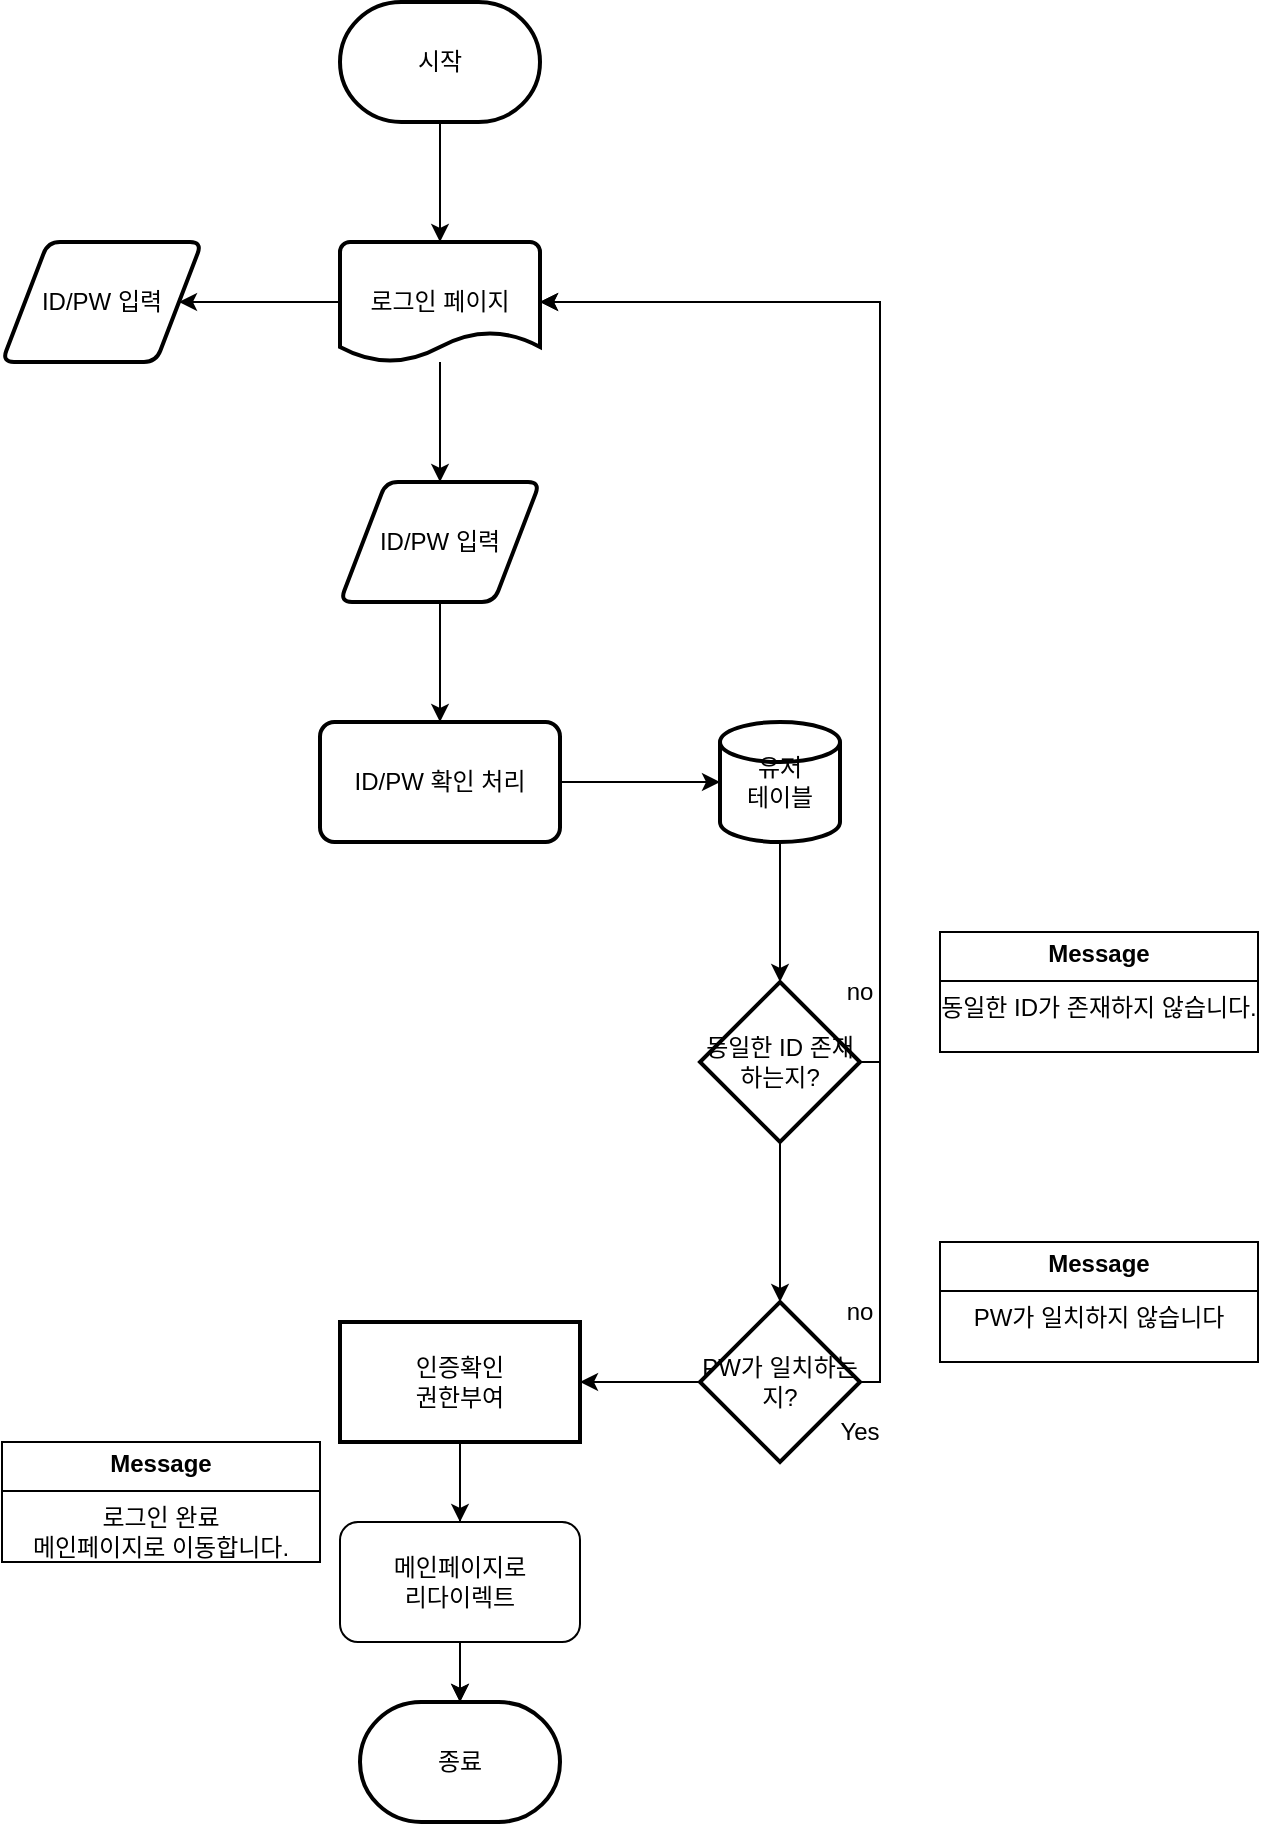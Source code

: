 <mxfile version="27.0.9">
  <diagram name="페이지-1" id="xTpzzpdaYvWPl7QUQeEW">
    <mxGraphModel dx="1090" dy="833" grid="1" gridSize="10" guides="1" tooltips="1" connect="1" arrows="1" fold="1" page="1" pageScale="1" pageWidth="827" pageHeight="1169" math="0" shadow="0">
      <root>
        <mxCell id="0" />
        <mxCell id="1" parent="0" />
        <mxCell id="iJ3wS7fIEsw8kdvBRVX3-1" style="edgeStyle=orthogonalEdgeStyle;rounded=0;orthogonalLoop=1;jettySize=auto;html=1;exitX=0.5;exitY=1;exitDx=0;exitDy=0;exitPerimeter=0;" edge="1" parent="1" source="iJ3wS7fIEsw8kdvBRVX3-2" target="iJ3wS7fIEsw8kdvBRVX3-4">
          <mxGeometry relative="1" as="geometry">
            <mxPoint x="499" y="440" as="targetPoint" />
          </mxGeometry>
        </mxCell>
        <mxCell id="iJ3wS7fIEsw8kdvBRVX3-2" value="시작" style="strokeWidth=2;html=1;shape=mxgraph.flowchart.terminator;whiteSpace=wrap;" vertex="1" parent="1">
          <mxGeometry x="449" y="330" width="100" height="60" as="geometry" />
        </mxCell>
        <mxCell id="iJ3wS7fIEsw8kdvBRVX3-3" value="" style="edgeStyle=orthogonalEdgeStyle;rounded=0;orthogonalLoop=1;jettySize=auto;html=1;" edge="1" parent="1" source="iJ3wS7fIEsw8kdvBRVX3-4" target="iJ3wS7fIEsw8kdvBRVX3-6">
          <mxGeometry relative="1" as="geometry" />
        </mxCell>
        <mxCell id="iJ3wS7fIEsw8kdvBRVX3-30" value="" style="edgeStyle=orthogonalEdgeStyle;rounded=0;orthogonalLoop=1;jettySize=auto;html=1;" edge="1" parent="1" source="iJ3wS7fIEsw8kdvBRVX3-4" target="iJ3wS7fIEsw8kdvBRVX3-29">
          <mxGeometry relative="1" as="geometry" />
        </mxCell>
        <mxCell id="iJ3wS7fIEsw8kdvBRVX3-4" value="로그인 페이지" style="strokeWidth=2;html=1;shape=mxgraph.flowchart.document2;whiteSpace=wrap;size=0.25;" vertex="1" parent="1">
          <mxGeometry x="449" y="450" width="100" height="60" as="geometry" />
        </mxCell>
        <mxCell id="iJ3wS7fIEsw8kdvBRVX3-5" value="" style="edgeStyle=orthogonalEdgeStyle;rounded=0;orthogonalLoop=1;jettySize=auto;html=1;" edge="1" parent="1" source="iJ3wS7fIEsw8kdvBRVX3-6" target="iJ3wS7fIEsw8kdvBRVX3-8">
          <mxGeometry relative="1" as="geometry" />
        </mxCell>
        <mxCell id="iJ3wS7fIEsw8kdvBRVX3-6" value="ID/PW 입력" style="shape=parallelogram;html=1;strokeWidth=2;perimeter=parallelogramPerimeter;whiteSpace=wrap;rounded=1;arcSize=12;size=0.23;" vertex="1" parent="1">
          <mxGeometry x="449" y="570" width="100" height="60" as="geometry" />
        </mxCell>
        <mxCell id="iJ3wS7fIEsw8kdvBRVX3-7" value="" style="edgeStyle=orthogonalEdgeStyle;rounded=0;orthogonalLoop=1;jettySize=auto;html=1;" edge="1" parent="1" source="iJ3wS7fIEsw8kdvBRVX3-8" target="iJ3wS7fIEsw8kdvBRVX3-10">
          <mxGeometry relative="1" as="geometry" />
        </mxCell>
        <mxCell id="iJ3wS7fIEsw8kdvBRVX3-8" value="ID/PW 확인 처리" style="whiteSpace=wrap;html=1;strokeWidth=2;rounded=1;arcSize=12;" vertex="1" parent="1">
          <mxGeometry x="439" y="690" width="120" height="60" as="geometry" />
        </mxCell>
        <mxCell id="iJ3wS7fIEsw8kdvBRVX3-9" value="" style="edgeStyle=orthogonalEdgeStyle;rounded=0;orthogonalLoop=1;jettySize=auto;html=1;" edge="1" parent="1" source="iJ3wS7fIEsw8kdvBRVX3-10" target="iJ3wS7fIEsw8kdvBRVX3-12">
          <mxGeometry relative="1" as="geometry" />
        </mxCell>
        <mxCell id="iJ3wS7fIEsw8kdvBRVX3-10" value="유저&lt;div&gt;테이블&lt;/div&gt;" style="strokeWidth=2;html=1;shape=mxgraph.flowchart.database;whiteSpace=wrap;" vertex="1" parent="1">
          <mxGeometry x="639" y="690" width="60" height="60" as="geometry" />
        </mxCell>
        <mxCell id="iJ3wS7fIEsw8kdvBRVX3-11" value="" style="edgeStyle=orthogonalEdgeStyle;rounded=0;orthogonalLoop=1;jettySize=auto;html=1;" edge="1" parent="1" source="iJ3wS7fIEsw8kdvBRVX3-12" target="iJ3wS7fIEsw8kdvBRVX3-19">
          <mxGeometry relative="1" as="geometry" />
        </mxCell>
        <mxCell id="iJ3wS7fIEsw8kdvBRVX3-12" value="동일한 ID 존재하는지?" style="rhombus;whiteSpace=wrap;html=1;strokeWidth=2;" vertex="1" parent="1">
          <mxGeometry x="629" y="820" width="80" height="80" as="geometry" />
        </mxCell>
        <mxCell id="iJ3wS7fIEsw8kdvBRVX3-13" value="" style="endArrow=classic;html=1;rounded=0;exitX=1;exitY=0.5;exitDx=0;exitDy=0;entryX=1;entryY=0.5;entryDx=0;entryDy=0;entryPerimeter=0;edgeStyle=orthogonalEdgeStyle;" edge="1" parent="1" source="iJ3wS7fIEsw8kdvBRVX3-12" target="iJ3wS7fIEsw8kdvBRVX3-4">
          <mxGeometry width="50" height="50" relative="1" as="geometry">
            <mxPoint x="249" y="730" as="sourcePoint" />
            <mxPoint x="299" y="680" as="targetPoint" />
          </mxGeometry>
        </mxCell>
        <mxCell id="iJ3wS7fIEsw8kdvBRVX3-14" value="Yes" style="text;html=1;align=center;verticalAlign=middle;whiteSpace=wrap;rounded=0;" vertex="1" parent="1">
          <mxGeometry x="679" y="1030" width="60" height="30" as="geometry" />
        </mxCell>
        <mxCell id="iJ3wS7fIEsw8kdvBRVX3-15" value="no" style="text;html=1;align=center;verticalAlign=middle;whiteSpace=wrap;rounded=0;" vertex="1" parent="1">
          <mxGeometry x="679" y="810" width="60" height="30" as="geometry" />
        </mxCell>
        <mxCell id="iJ3wS7fIEsw8kdvBRVX3-16" value="&lt;p style=&quot;margin: 4px 0px 0px;&quot;&gt;&lt;b&gt;Message&lt;/b&gt;&lt;/p&gt;&lt;hr size=&quot;1&quot; style=&quot;border-style:solid;&quot;&gt;&lt;div style=&quot;height: 2px;&quot;&gt;동일한 ID가 존재하지 않습니다.&lt;/div&gt;" style="verticalAlign=top;align=center;overflow=fill;html=1;whiteSpace=wrap;" vertex="1" parent="1">
          <mxGeometry x="749" y="795" width="159" height="60" as="geometry" />
        </mxCell>
        <mxCell id="iJ3wS7fIEsw8kdvBRVX3-17" value="&lt;p style=&quot;margin:0px;margin-top:4px;text-align:center;&quot;&gt;&lt;b&gt;Message&lt;/b&gt;&lt;/p&gt;&lt;hr size=&quot;1&quot; style=&quot;border-style:solid;&quot;&gt;&lt;div style=&quot;text-align: center; height: 2px;&quot;&gt;PW가 일치하지 않습니다&lt;/div&gt;" style="verticalAlign=top;align=left;overflow=fill;html=1;whiteSpace=wrap;" vertex="1" parent="1">
          <mxGeometry x="749" y="950" width="159" height="60" as="geometry" />
        </mxCell>
        <mxCell id="iJ3wS7fIEsw8kdvBRVX3-18" value="" style="edgeStyle=orthogonalEdgeStyle;rounded=0;orthogonalLoop=1;jettySize=auto;html=1;" edge="1" parent="1" source="iJ3wS7fIEsw8kdvBRVX3-19" target="iJ3wS7fIEsw8kdvBRVX3-24">
          <mxGeometry relative="1" as="geometry" />
        </mxCell>
        <mxCell id="iJ3wS7fIEsw8kdvBRVX3-19" value="PW가 일치하는지?" style="rhombus;whiteSpace=wrap;html=1;strokeWidth=2;" vertex="1" parent="1">
          <mxGeometry x="629" y="980" width="80" height="80" as="geometry" />
        </mxCell>
        <mxCell id="iJ3wS7fIEsw8kdvBRVX3-20" value="" style="endArrow=classic;html=1;rounded=0;exitX=1;exitY=0.5;exitDx=0;exitDy=0;entryX=1;entryY=0.5;entryDx=0;entryDy=0;entryPerimeter=0;edgeStyle=orthogonalEdgeStyle;" edge="1" parent="1" source="iJ3wS7fIEsw8kdvBRVX3-19" target="iJ3wS7fIEsw8kdvBRVX3-4">
          <mxGeometry width="50" height="50" relative="1" as="geometry">
            <mxPoint x="899" y="1090" as="sourcePoint" />
            <mxPoint x="739" y="710" as="targetPoint" />
          </mxGeometry>
        </mxCell>
        <mxCell id="iJ3wS7fIEsw8kdvBRVX3-21" value="no" style="text;html=1;align=center;verticalAlign=middle;whiteSpace=wrap;rounded=0;" vertex="1" parent="1">
          <mxGeometry x="679" y="970" width="60" height="30" as="geometry" />
        </mxCell>
        <mxCell id="iJ3wS7fIEsw8kdvBRVX3-22" value="" style="edgeStyle=orthogonalEdgeStyle;rounded=0;orthogonalLoop=1;jettySize=auto;html=1;" edge="1" parent="1" source="iJ3wS7fIEsw8kdvBRVX3-24" target="iJ3wS7fIEsw8kdvBRVX3-25">
          <mxGeometry relative="1" as="geometry" />
        </mxCell>
        <mxCell id="iJ3wS7fIEsw8kdvBRVX3-23" value="" style="edgeStyle=orthogonalEdgeStyle;rounded=0;orthogonalLoop=1;jettySize=auto;html=1;" edge="1" parent="1" source="iJ3wS7fIEsw8kdvBRVX3-28" target="iJ3wS7fIEsw8kdvBRVX3-25">
          <mxGeometry relative="1" as="geometry" />
        </mxCell>
        <mxCell id="iJ3wS7fIEsw8kdvBRVX3-24" value="인증확인&lt;br&gt;권한부여" style="whiteSpace=wrap;html=1;strokeWidth=2;" vertex="1" parent="1">
          <mxGeometry x="449" y="990" width="120" height="60" as="geometry" />
        </mxCell>
        <mxCell id="iJ3wS7fIEsw8kdvBRVX3-25" value="종료" style="strokeWidth=2;html=1;shape=mxgraph.flowchart.terminator;whiteSpace=wrap;" vertex="1" parent="1">
          <mxGeometry x="459" y="1180" width="100" height="60" as="geometry" />
        </mxCell>
        <mxCell id="iJ3wS7fIEsw8kdvBRVX3-26" value="&lt;p style=&quot;margin:0px;margin-top:4px;text-align:center;&quot;&gt;&lt;b&gt;Message&lt;/b&gt;&lt;/p&gt;&lt;hr size=&quot;1&quot; style=&quot;border-style:solid;&quot;&gt;&lt;div style=&quot;text-align: center; height: 2px;&quot;&gt;로그인 완료&lt;br&gt;메인페이지로 이동합니다.&lt;/div&gt;" style="verticalAlign=top;align=left;overflow=fill;html=1;whiteSpace=wrap;" vertex="1" parent="1">
          <mxGeometry x="280" y="1050" width="159" height="60" as="geometry" />
        </mxCell>
        <mxCell id="iJ3wS7fIEsw8kdvBRVX3-27" value="" style="edgeStyle=orthogonalEdgeStyle;rounded=0;orthogonalLoop=1;jettySize=auto;html=1;" edge="1" parent="1" source="iJ3wS7fIEsw8kdvBRVX3-24" target="iJ3wS7fIEsw8kdvBRVX3-28">
          <mxGeometry relative="1" as="geometry">
            <mxPoint x="509" y="1050" as="sourcePoint" />
            <mxPoint x="509" y="1180" as="targetPoint" />
          </mxGeometry>
        </mxCell>
        <mxCell id="iJ3wS7fIEsw8kdvBRVX3-28" value="메인페이지로 &lt;br&gt;리다이렉트" style="rounded=1;whiteSpace=wrap;html=1;" vertex="1" parent="1">
          <mxGeometry x="449" y="1090" width="120" height="60" as="geometry" />
        </mxCell>
        <mxCell id="iJ3wS7fIEsw8kdvBRVX3-29" value="ID/PW 입력" style="shape=parallelogram;html=1;strokeWidth=2;perimeter=parallelogramPerimeter;whiteSpace=wrap;rounded=1;arcSize=12;size=0.23;" vertex="1" parent="1">
          <mxGeometry x="280" y="450" width="100" height="60" as="geometry" />
        </mxCell>
      </root>
    </mxGraphModel>
  </diagram>
</mxfile>
